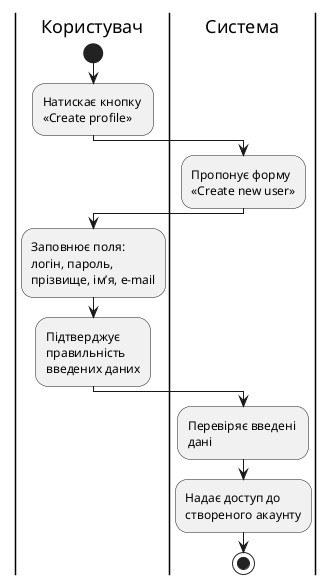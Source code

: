 @startuml

    |Користувач|
    start
    :Натискає кнопку \n«Create profile»;
    |Система|
    :Пропонує форму \n«Create new user»;
    |Користувач|
    :Заповнює поля: \nлогін, пароль, \nпрізвище, ім’я, e-mail;
    :Підтверджує \nправильність \nвведених даних;
    |Система|
    :Перевіряє введені \nдані;
    :Надає доступ до \nствореного акаунту;
    stop

@enduml

